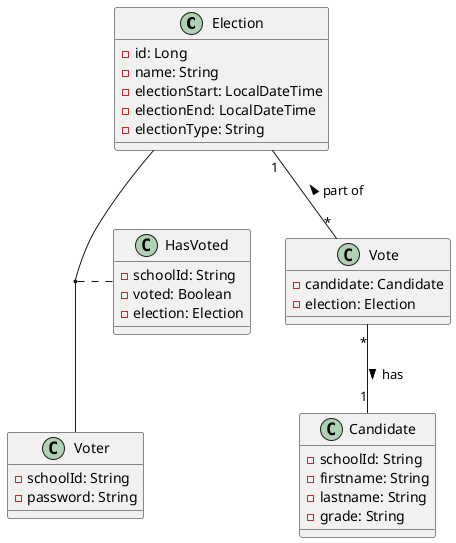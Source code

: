 @startuml

class Election {
    - id: Long
    - name: String
    - electionStart: LocalDateTime
    - electionEnd: LocalDateTime
    - electionType: String
}

class HasVoted {
    - schoolId: String
    - voted: Boolean
    - election: Election
}

class Vote {
    - candidate: Candidate
    - election: Election
}

class Voter {
    - schoolId: String
    - password: String
}

class Candidate {
   - schoolId: String
   - firstname: String
   - lastname: String
   - grade: String
}

Vote   "*"--"1" Candidate  : > has
(Election, Voter) .. HasVoted
Election "1"--"*" Vote : < part of

@enduml